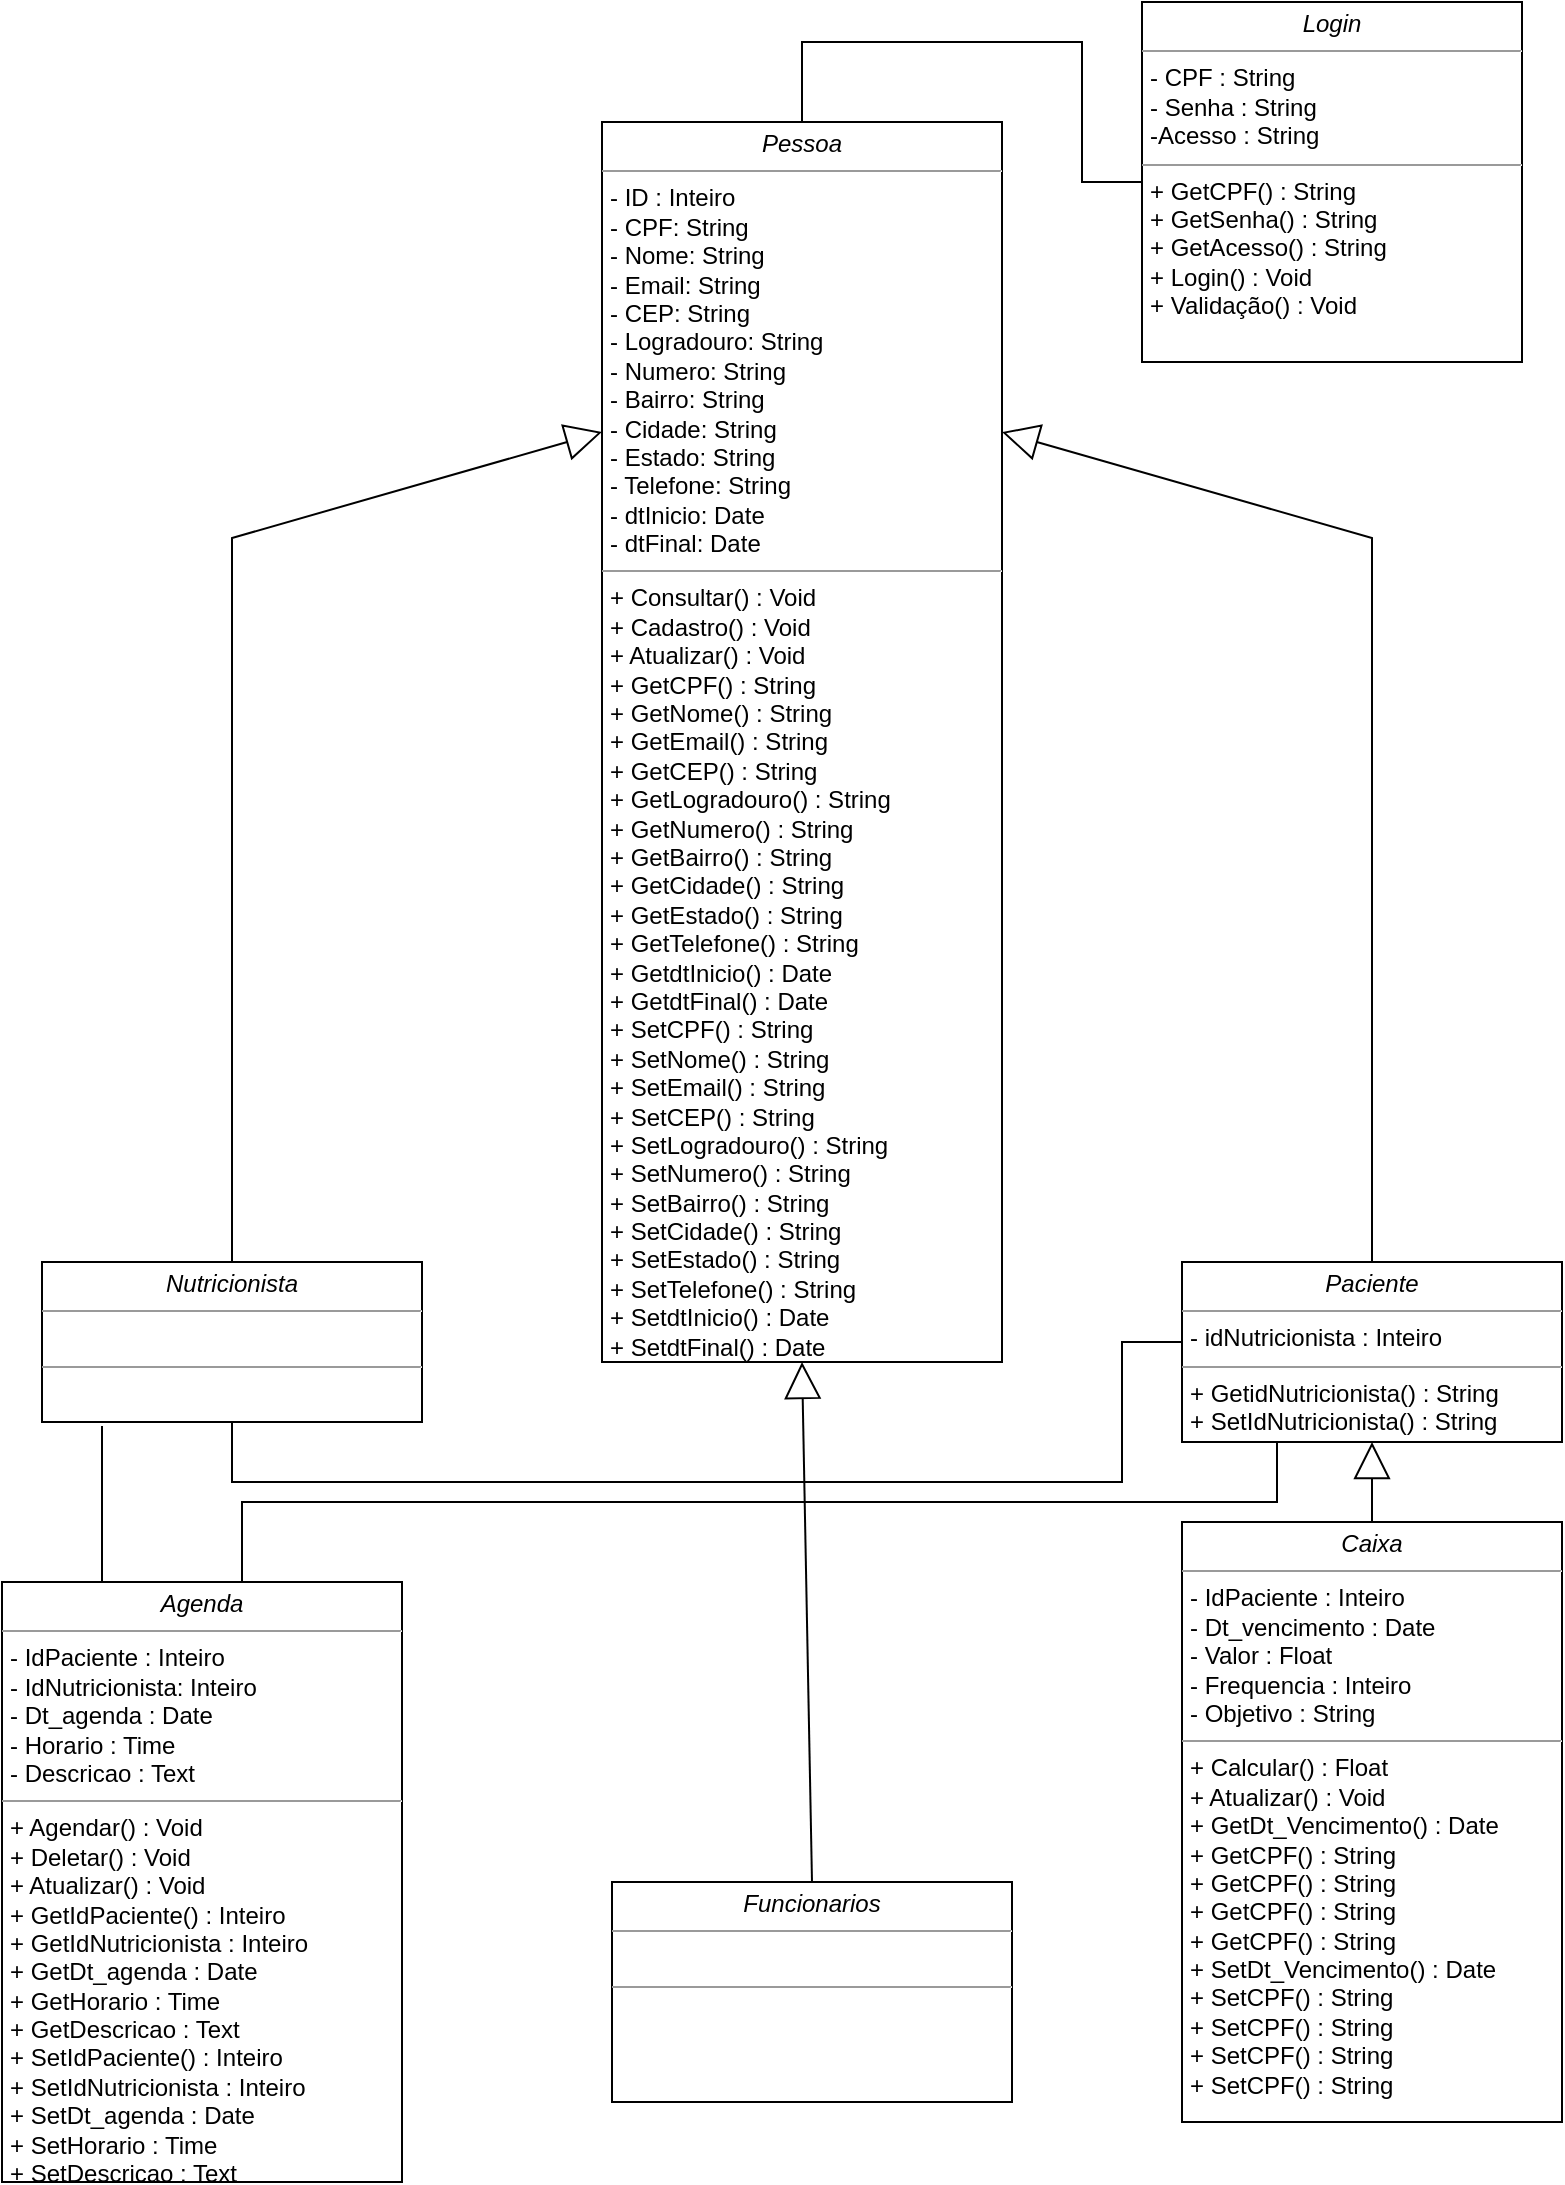 <mxfile version="15.5.5" type="github">
  <diagram name="Page-1" id="c4acf3e9-155e-7222-9cf6-157b1a14988f">
    <mxGraphModel dx="782" dy="506" grid="1" gridSize="10" guides="1" tooltips="1" connect="1" arrows="1" fold="1" page="1" pageScale="1" pageWidth="850" pageHeight="1100" background="none" math="0" shadow="0">
      <root>
        <mxCell id="0" />
        <mxCell id="1" parent="0" />
        <mxCell id="5d2195bd80daf111-18" value="&lt;p style=&quot;margin: 0px ; margin-top: 4px ; text-align: center&quot;&gt;&lt;i&gt;Nutricionista&lt;/i&gt;&lt;/p&gt;&lt;hr size=&quot;1&quot;&gt;&lt;p style=&quot;margin: 0px ; margin-left: 4px&quot;&gt;&lt;br&gt;&lt;/p&gt;&lt;hr size=&quot;1&quot;&gt;&lt;p style=&quot;margin: 0px 0px 0px 4px&quot;&gt;&lt;br&gt;&lt;br&gt;&lt;/p&gt;" style="verticalAlign=top;align=left;overflow=fill;fontSize=12;fontFamily=Helvetica;html=1;rounded=0;shadow=0;comic=0;labelBackgroundColor=none;strokeWidth=1" parent="1" vertex="1">
          <mxGeometry x="40" y="640" width="190" height="80" as="geometry" />
        </mxCell>
        <mxCell id="BtYxnqv_vwhGQVQcCRWe-1" value="&lt;p style=&quot;margin: 0px ; margin-top: 4px ; text-align: center&quot;&gt;&lt;i&gt;Funcionarios&lt;/i&gt;&lt;/p&gt;&lt;hr size=&quot;1&quot;&gt;&lt;p style=&quot;margin: 0px ; margin-left: 4px&quot;&gt;&lt;br&gt;&lt;/p&gt;&lt;hr size=&quot;1&quot;&gt;&lt;p style=&quot;margin: 0px 0px 0px 4px&quot;&gt;&lt;br&gt;&lt;/p&gt;" style="verticalAlign=top;align=left;overflow=fill;fontSize=12;fontFamily=Helvetica;html=1;rounded=0;shadow=0;comic=0;labelBackgroundColor=none;strokeWidth=1" parent="1" vertex="1">
          <mxGeometry x="325" y="950" width="200" height="110" as="geometry" />
        </mxCell>
        <mxCell id="BtYxnqv_vwhGQVQcCRWe-2" value="&lt;p style=&quot;margin: 0px ; margin-top: 4px ; text-align: center&quot;&gt;&lt;i&gt;Paciente&lt;/i&gt;&lt;/p&gt;&lt;hr size=&quot;1&quot;&gt;&lt;p style=&quot;margin: 0px ; margin-left: 4px&quot;&gt;- idNutricionista : Inteiro&lt;br&gt;&lt;/p&gt;&lt;hr size=&quot;1&quot;&gt;&lt;p style=&quot;margin: 0px 0px 0px 4px&quot;&gt;+ GetidNutricionista() : String&lt;br&gt;&lt;/p&gt;&lt;p style=&quot;margin: 0px 0px 0px 4px&quot;&gt;+ SetIdNutricionista() : String&lt;/p&gt;" style="verticalAlign=top;align=left;overflow=fill;fontSize=12;fontFamily=Helvetica;html=1;rounded=0;shadow=0;comic=0;labelBackgroundColor=none;strokeWidth=1" parent="1" vertex="1">
          <mxGeometry x="610" y="640" width="190" height="90" as="geometry" />
        </mxCell>
        <mxCell id="BtYxnqv_vwhGQVQcCRWe-3" value="&lt;p style=&quot;margin: 0px ; margin-top: 4px ; text-align: center&quot;&gt;&lt;i&gt;Pessoa&lt;/i&gt;&lt;/p&gt;&lt;hr size=&quot;1&quot;&gt;&lt;p style=&quot;margin: 0px ; margin-left: 4px&quot;&gt;- ID : Inteiro&lt;/p&gt;&lt;p style=&quot;margin: 0px ; margin-left: 4px&quot;&gt;- CPF: String&lt;br&gt;- Nome: String&lt;/p&gt;&lt;p style=&quot;margin: 0px ; margin-left: 4px&quot;&gt;- Email: String&lt;/p&gt;&lt;p style=&quot;margin: 0px ; margin-left: 4px&quot;&gt;- CEP: String&lt;/p&gt;&lt;p style=&quot;margin: 0px ; margin-left: 4px&quot;&gt;- Logradouro: String&lt;/p&gt;&lt;p style=&quot;margin: 0px ; margin-left: 4px&quot;&gt;- Numero: String&lt;/p&gt;&lt;p style=&quot;margin: 0px ; margin-left: 4px&quot;&gt;- Bairro: String&lt;/p&gt;&lt;p style=&quot;margin: 0px ; margin-left: 4px&quot;&gt;- Cidade: String&lt;/p&gt;&lt;p style=&quot;margin: 0px ; margin-left: 4px&quot;&gt;- Estado: String&lt;/p&gt;&lt;p style=&quot;margin: 0px ; margin-left: 4px&quot;&gt;- Telefone: String&lt;/p&gt;&lt;p style=&quot;margin: 0px ; margin-left: 4px&quot;&gt;- dtInicio: Date&lt;/p&gt;&lt;p style=&quot;margin: 0px ; margin-left: 4px&quot;&gt;- dtFinal: Date&lt;br&gt;&lt;/p&gt;&lt;hr size=&quot;1&quot;&gt;&lt;p style=&quot;margin: 0px 0px 0px 4px&quot;&gt;&lt;span&gt;+ Consultar() : Void&lt;/span&gt;&lt;br&gt;&lt;/p&gt;&lt;p style=&quot;margin: 0px 0px 0px 4px&quot;&gt;+ Cadastro() : Void&lt;/p&gt;&lt;p style=&quot;margin: 0px 0px 0px 4px&quot;&gt;+ Atualizar() : Void&lt;/p&gt;&lt;p style=&quot;margin: 0px 0px 0px 4px&quot;&gt;+ GetCPF() : String&lt;br&gt;+ GetNome() : String&lt;/p&gt;&lt;p style=&quot;margin: 0px 0px 0px 4px&quot;&gt;+ GetEmail() :&amp;nbsp;String&lt;/p&gt;&lt;p style=&quot;margin: 0px 0px 0px 4px&quot;&gt;+ GetCEP() :&amp;nbsp;String&lt;/p&gt;&lt;p style=&quot;margin: 0px 0px 0px 4px&quot;&gt;+ GetLogradouro() :&amp;nbsp;String&lt;/p&gt;&lt;p style=&quot;margin: 0px 0px 0px 4px&quot;&gt;+ GetNumero() :&amp;nbsp;String&lt;/p&gt;&lt;p style=&quot;margin: 0px 0px 0px 4px&quot;&gt;+ GetBairro() :&amp;nbsp;String&lt;/p&gt;&lt;p style=&quot;margin: 0px 0px 0px 4px&quot;&gt;+ GetCidade() :&amp;nbsp;String&lt;/p&gt;&lt;p style=&quot;margin: 0px 0px 0px 4px&quot;&gt;+ GetEstado() :&amp;nbsp;String&lt;/p&gt;&lt;p style=&quot;margin: 0px 0px 0px 4px&quot;&gt;+ GetTelefone() :&amp;nbsp;String&lt;/p&gt;&lt;p style=&quot;margin: 0px 0px 0px 4px&quot;&gt;+ GetdtInicio() :&amp;nbsp;Date&lt;/p&gt;&lt;p style=&quot;margin: 0px 0px 0px 4px&quot;&gt;+ GetdtFinal() :&amp;nbsp;Date&lt;/p&gt;&lt;p style=&quot;margin: 0px 0px 0px 4px&quot;&gt;+ SetCPF() : String&lt;br&gt;+ SetNome() : String&lt;/p&gt;&lt;p style=&quot;margin: 0px 0px 0px 4px&quot;&gt;+ SetEmail() :&amp;nbsp;String&lt;/p&gt;&lt;p style=&quot;margin: 0px 0px 0px 4px&quot;&gt;+ SetCEP() :&amp;nbsp;String&lt;/p&gt;&lt;p style=&quot;margin: 0px 0px 0px 4px&quot;&gt;+ SetLogradouro() :&amp;nbsp;String&lt;/p&gt;&lt;p style=&quot;margin: 0px 0px 0px 4px&quot;&gt;+ SetNumero() :&amp;nbsp;String&lt;/p&gt;&lt;p style=&quot;margin: 0px 0px 0px 4px&quot;&gt;+ SetBairro() :&amp;nbsp;String&lt;/p&gt;&lt;p style=&quot;margin: 0px 0px 0px 4px&quot;&gt;+ SetCidade() :&amp;nbsp;String&lt;/p&gt;&lt;p style=&quot;margin: 0px 0px 0px 4px&quot;&gt;+ SetEstado() :&amp;nbsp;String&lt;/p&gt;&lt;p style=&quot;margin: 0px 0px 0px 4px&quot;&gt;+ SetTelefone() :&amp;nbsp;String&lt;/p&gt;&lt;p style=&quot;margin: 0px 0px 0px 4px&quot;&gt;+ SetdtInicio() :&amp;nbsp;Date&lt;/p&gt;&lt;p style=&quot;margin: 0px 0px 0px 4px&quot;&gt;+ SetdtFinal() :&amp;nbsp;Date&lt;/p&gt;" style="verticalAlign=top;align=left;overflow=fill;fontSize=12;fontFamily=Helvetica;html=1;rounded=0;shadow=0;comic=0;labelBackgroundColor=none;strokeWidth=1" parent="1" vertex="1">
          <mxGeometry x="320" y="70" width="200" height="620" as="geometry" />
        </mxCell>
        <mxCell id="BtYxnqv_vwhGQVQcCRWe-4" value="" style="endArrow=block;endSize=16;endFill=0;html=1;rounded=0;exitX=0.5;exitY=0;exitDx=0;exitDy=0;entryX=1;entryY=0.25;entryDx=0;entryDy=0;" parent="1" source="BtYxnqv_vwhGQVQcCRWe-2" target="BtYxnqv_vwhGQVQcCRWe-3" edge="1">
          <mxGeometry width="160" relative="1" as="geometry">
            <mxPoint x="350" y="680" as="sourcePoint" />
            <mxPoint x="540" y="290" as="targetPoint" />
            <Array as="points">
              <mxPoint x="705" y="278" />
            </Array>
          </mxGeometry>
        </mxCell>
        <mxCell id="BtYxnqv_vwhGQVQcCRWe-5" value="" style="endArrow=block;endSize=16;endFill=0;html=1;rounded=0;exitX=0.5;exitY=0;exitDx=0;exitDy=0;entryX=0;entryY=0.25;entryDx=0;entryDy=0;" parent="1" source="5d2195bd80daf111-18" target="BtYxnqv_vwhGQVQcCRWe-3" edge="1">
          <mxGeometry width="160" relative="1" as="geometry">
            <mxPoint x="-30" y="230" as="sourcePoint" />
            <mxPoint x="250" y="350" as="targetPoint" />
            <Array as="points">
              <mxPoint x="135" y="278" />
            </Array>
          </mxGeometry>
        </mxCell>
        <mxCell id="BtYxnqv_vwhGQVQcCRWe-6" value="" style="endArrow=block;endSize=16;endFill=0;html=1;rounded=0;exitX=0.5;exitY=0;exitDx=0;exitDy=0;entryX=0.5;entryY=1;entryDx=0;entryDy=0;" parent="1" source="BtYxnqv_vwhGQVQcCRWe-1" target="BtYxnqv_vwhGQVQcCRWe-3" edge="1">
          <mxGeometry x="0.067" width="160" relative="1" as="geometry">
            <mxPoint x="615" y="679.25" as="sourcePoint" />
            <mxPoint x="430" y="340" as="targetPoint" />
            <Array as="points" />
            <mxPoint as="offset" />
          </mxGeometry>
        </mxCell>
        <mxCell id="BtYxnqv_vwhGQVQcCRWe-7" value="&lt;p style=&quot;margin: 0px ; margin-top: 4px ; text-align: center&quot;&gt;&lt;i&gt;Caixa&lt;/i&gt;&lt;/p&gt;&lt;hr size=&quot;1&quot;&gt;&lt;p style=&quot;margin: 0px ; margin-left: 4px&quot;&gt;- IdPaciente : Inteiro&lt;br&gt;&lt;/p&gt;&lt;p style=&quot;margin: 0px ; margin-left: 4px&quot;&gt;- Dt_vencimento : Date&lt;/p&gt;&lt;p style=&quot;margin: 0px ; margin-left: 4px&quot;&gt;- Valor : Float&lt;/p&gt;&lt;p style=&quot;margin: 0px ; margin-left: 4px&quot;&gt;- Frequencia : Inteiro&lt;/p&gt;&lt;p style=&quot;margin: 0px ; margin-left: 4px&quot;&gt;- Objetivo : String&amp;nbsp;&lt;/p&gt;&lt;hr size=&quot;1&quot;&gt;&lt;p style=&quot;margin: 0px 0px 0px 4px&quot;&gt;+ Calcular() : Float&lt;/p&gt;&lt;p style=&quot;margin: 0px 0px 0px 4px&quot;&gt;+ Atualizar() : Void&lt;/p&gt;&lt;p style=&quot;margin: 0px 0px 0px 4px&quot;&gt;+ GetDt_Vencimento() : Date&lt;/p&gt;&lt;p style=&quot;margin: 0px 0px 0px 4px&quot;&gt;&lt;span&gt;+ GetCPF() : String&lt;/span&gt;&lt;/p&gt;&lt;p style=&quot;margin: 0px 0px 0px 4px&quot;&gt;+ GetCPF() : String&lt;br&gt;&lt;/p&gt;&lt;p style=&quot;margin: 0px 0px 0px 4px&quot;&gt;+ GetCPF() : String&lt;br&gt;&lt;/p&gt;&lt;p style=&quot;margin: 0px 0px 0px 4px&quot;&gt;+ GetCPF() : String&lt;br&gt;&lt;/p&gt;&lt;p style=&quot;margin: 0px 0px 0px 4px&quot;&gt;+ SetDt_Vencimento() : Date&lt;/p&gt;&lt;p style=&quot;margin: 0px 0px 0px 4px&quot;&gt;+ SetCPF() : String&lt;/p&gt;&lt;p style=&quot;margin: 0px 0px 0px 4px&quot;&gt;+ SetCPF() : String&lt;br&gt;&lt;/p&gt;&lt;p style=&quot;margin: 0px 0px 0px 4px&quot;&gt;+ SetCPF() : String&lt;br&gt;&lt;/p&gt;&lt;p style=&quot;margin: 0px 0px 0px 4px&quot;&gt;+ SetCPF() : String&lt;/p&gt;" style="verticalAlign=top;align=left;overflow=fill;fontSize=12;fontFamily=Helvetica;html=1;rounded=0;shadow=0;comic=0;labelBackgroundColor=none;strokeWidth=1" parent="1" vertex="1">
          <mxGeometry x="610" y="770" width="190" height="300" as="geometry" />
        </mxCell>
        <mxCell id="BtYxnqv_vwhGQVQcCRWe-8" value="" style="endArrow=block;endSize=16;endFill=0;html=1;rounded=0;exitX=0.5;exitY=0;exitDx=0;exitDy=0;entryX=0.5;entryY=1;entryDx=0;entryDy=0;" parent="1" source="BtYxnqv_vwhGQVQcCRWe-7" target="BtYxnqv_vwhGQVQcCRWe-2" edge="1">
          <mxGeometry width="160" relative="1" as="geometry">
            <mxPoint x="650" y="730" as="sourcePoint" />
            <mxPoint x="810" y="730" as="targetPoint" />
          </mxGeometry>
        </mxCell>
        <mxCell id="BtYxnqv_vwhGQVQcCRWe-10" value="" style="endArrow=none;html=1;edgeStyle=orthogonalEdgeStyle;rounded=0;exitX=0.5;exitY=1;exitDx=0;exitDy=0;entryX=0;entryY=0.5;entryDx=0;entryDy=0;" parent="1" source="5d2195bd80daf111-18" target="BtYxnqv_vwhGQVQcCRWe-2" edge="1">
          <mxGeometry relative="1" as="geometry">
            <mxPoint x="190" y="760" as="sourcePoint" />
            <mxPoint x="350" y="760" as="targetPoint" />
            <Array as="points">
              <mxPoint x="135" y="750" />
              <mxPoint x="580" y="750" />
              <mxPoint x="580" y="680" />
            </Array>
          </mxGeometry>
        </mxCell>
        <mxCell id="BtYxnqv_vwhGQVQcCRWe-13" value="&lt;p style=&quot;margin: 0px ; margin-top: 4px ; text-align: center&quot;&gt;&lt;i&gt;Login&lt;/i&gt;&lt;/p&gt;&lt;hr size=&quot;1&quot;&gt;&lt;p style=&quot;margin: 0px ; margin-left: 4px&quot;&gt;- CPF : String&lt;/p&gt;&lt;p style=&quot;margin: 0px ; margin-left: 4px&quot;&gt;- Senha : String&lt;/p&gt;&lt;p style=&quot;margin: 0px ; margin-left: 4px&quot;&gt;-Acesso : String&lt;/p&gt;&lt;hr size=&quot;1&quot;&gt;&lt;p style=&quot;margin: 0px 0px 0px 4px&quot;&gt;+ GetCPF() : String&lt;/p&gt;&lt;p style=&quot;margin: 0px 0px 0px 4px&quot;&gt;+ GetSenha() : String&lt;/p&gt;&lt;p style=&quot;margin: 0px 0px 0px 4px&quot;&gt;+ GetAcesso() : String&lt;/p&gt;&lt;p style=&quot;margin: 0px 0px 0px 4px&quot;&gt;+ Login() : Void&lt;/p&gt;&lt;p style=&quot;margin: 0px 0px 0px 4px&quot;&gt;+ Validação() : Void&lt;br&gt;&lt;/p&gt;" style="verticalAlign=top;align=left;overflow=fill;fontSize=12;fontFamily=Helvetica;html=1;rounded=0;shadow=0;comic=0;labelBackgroundColor=none;strokeWidth=1" parent="1" vertex="1">
          <mxGeometry x="590" y="10" width="190" height="180" as="geometry" />
        </mxCell>
        <mxCell id="BtYxnqv_vwhGQVQcCRWe-19" value="" style="endArrow=none;html=1;edgeStyle=orthogonalEdgeStyle;rounded=0;entryX=0;entryY=0.5;entryDx=0;entryDy=0;exitX=0.5;exitY=0;exitDx=0;exitDy=0;" parent="1" source="BtYxnqv_vwhGQVQcCRWe-3" target="BtYxnqv_vwhGQVQcCRWe-13" edge="1">
          <mxGeometry relative="1" as="geometry">
            <mxPoint x="425" y="99.5" as="sourcePoint" />
            <mxPoint x="585" y="99.5" as="targetPoint" />
            <Array as="points">
              <mxPoint x="420" y="30" />
              <mxPoint x="560" y="30" />
              <mxPoint x="560" y="100" />
            </Array>
          </mxGeometry>
        </mxCell>
        <mxCell id="BtYxnqv_vwhGQVQcCRWe-22" value="&lt;p style=&quot;margin: 0px ; margin-top: 4px ; text-align: center&quot;&gt;&lt;i&gt;Agenda&lt;/i&gt;&lt;/p&gt;&lt;hr size=&quot;1&quot;&gt;&lt;p style=&quot;margin: 0px ; margin-left: 4px&quot;&gt;- IdPaciente : Inteiro&lt;/p&gt;&lt;p style=&quot;margin: 0px ; margin-left: 4px&quot;&gt;- IdNutricionista: Inteiro&lt;/p&gt;&lt;p style=&quot;margin: 0px ; margin-left: 4px&quot;&gt;- Dt_agenda : Date&lt;/p&gt;&lt;p style=&quot;margin: 0px ; margin-left: 4px&quot;&gt;- Horario : Time&lt;/p&gt;&lt;p style=&quot;margin: 0px ; margin-left: 4px&quot;&gt;- Descricao : Text&lt;/p&gt;&lt;hr size=&quot;1&quot;&gt;&lt;p style=&quot;margin: 0px 0px 0px 4px&quot;&gt;+ Agendar() : Void&lt;/p&gt;&lt;p style=&quot;margin: 0px 0px 0px 4px&quot;&gt;+ Deletar() : Void&lt;/p&gt;&lt;p style=&quot;margin: 0px 0px 0px 4px&quot;&gt;+ Atualizar() : Void&lt;/p&gt;&lt;p style=&quot;margin: 0px 0px 0px 4px&quot;&gt;+ GetIdPaciente() : Inteiro&lt;/p&gt;&lt;p style=&quot;margin: 0px 0px 0px 4px&quot;&gt;+ GetIdNutricionista : Inteiro&lt;/p&gt;&lt;p style=&quot;margin: 0px 0px 0px 4px&quot;&gt;+ GetDt_agenda : Date&lt;/p&gt;&lt;p style=&quot;margin: 0px 0px 0px 4px&quot;&gt;+ GetHorario : Time&lt;/p&gt;&lt;p style=&quot;margin: 0px 0px 0px 4px&quot;&gt;+ GetDescricao : Text&lt;/p&gt;&lt;p style=&quot;margin: 0px 0px 0px 4px&quot;&gt;+ SetIdPaciente() : Inteiro&lt;/p&gt;&lt;p style=&quot;margin: 0px 0px 0px 4px&quot;&gt;+ SetIdNutricionista : Inteiro&lt;/p&gt;&lt;p style=&quot;margin: 0px 0px 0px 4px&quot;&gt;+ SetDt_agenda : Date&lt;/p&gt;&lt;p style=&quot;margin: 0px 0px 0px 4px&quot;&gt;+ SetHorario : Time&lt;/p&gt;&lt;p style=&quot;margin: 0px 0px 0px 4px&quot;&gt;+ SetDescricao : Text&lt;/p&gt;" style="verticalAlign=top;align=left;overflow=fill;fontSize=12;fontFamily=Helvetica;html=1;rounded=0;shadow=0;comic=0;labelBackgroundColor=none;strokeWidth=1" parent="1" vertex="1">
          <mxGeometry x="20" y="800" width="200" height="300" as="geometry" />
        </mxCell>
        <mxCell id="BtYxnqv_vwhGQVQcCRWe-25" value="" style="endArrow=none;html=1;edgeStyle=orthogonalEdgeStyle;rounded=0;entryX=0.25;entryY=1;entryDx=0;entryDy=0;" parent="1" target="BtYxnqv_vwhGQVQcCRWe-2" edge="1">
          <mxGeometry relative="1" as="geometry">
            <mxPoint x="140" y="790" as="sourcePoint" />
            <mxPoint x="370" y="750" as="targetPoint" />
            <Array as="points">
              <mxPoint x="140" y="800" />
              <mxPoint x="140" y="760" />
              <mxPoint x="658" y="760" />
            </Array>
          </mxGeometry>
        </mxCell>
        <mxCell id="BtYxnqv_vwhGQVQcCRWe-28" value="" style="endArrow=none;html=1;edgeStyle=orthogonalEdgeStyle;rounded=0;entryX=0.25;entryY=0;entryDx=0;entryDy=0;" parent="1" target="BtYxnqv_vwhGQVQcCRWe-22" edge="1">
          <mxGeometry relative="1" as="geometry">
            <mxPoint x="70" y="722" as="sourcePoint" />
            <mxPoint x="170" y="730" as="targetPoint" />
            <Array as="points">
              <mxPoint x="70" y="722" />
            </Array>
          </mxGeometry>
        </mxCell>
      </root>
    </mxGraphModel>
  </diagram>
</mxfile>
